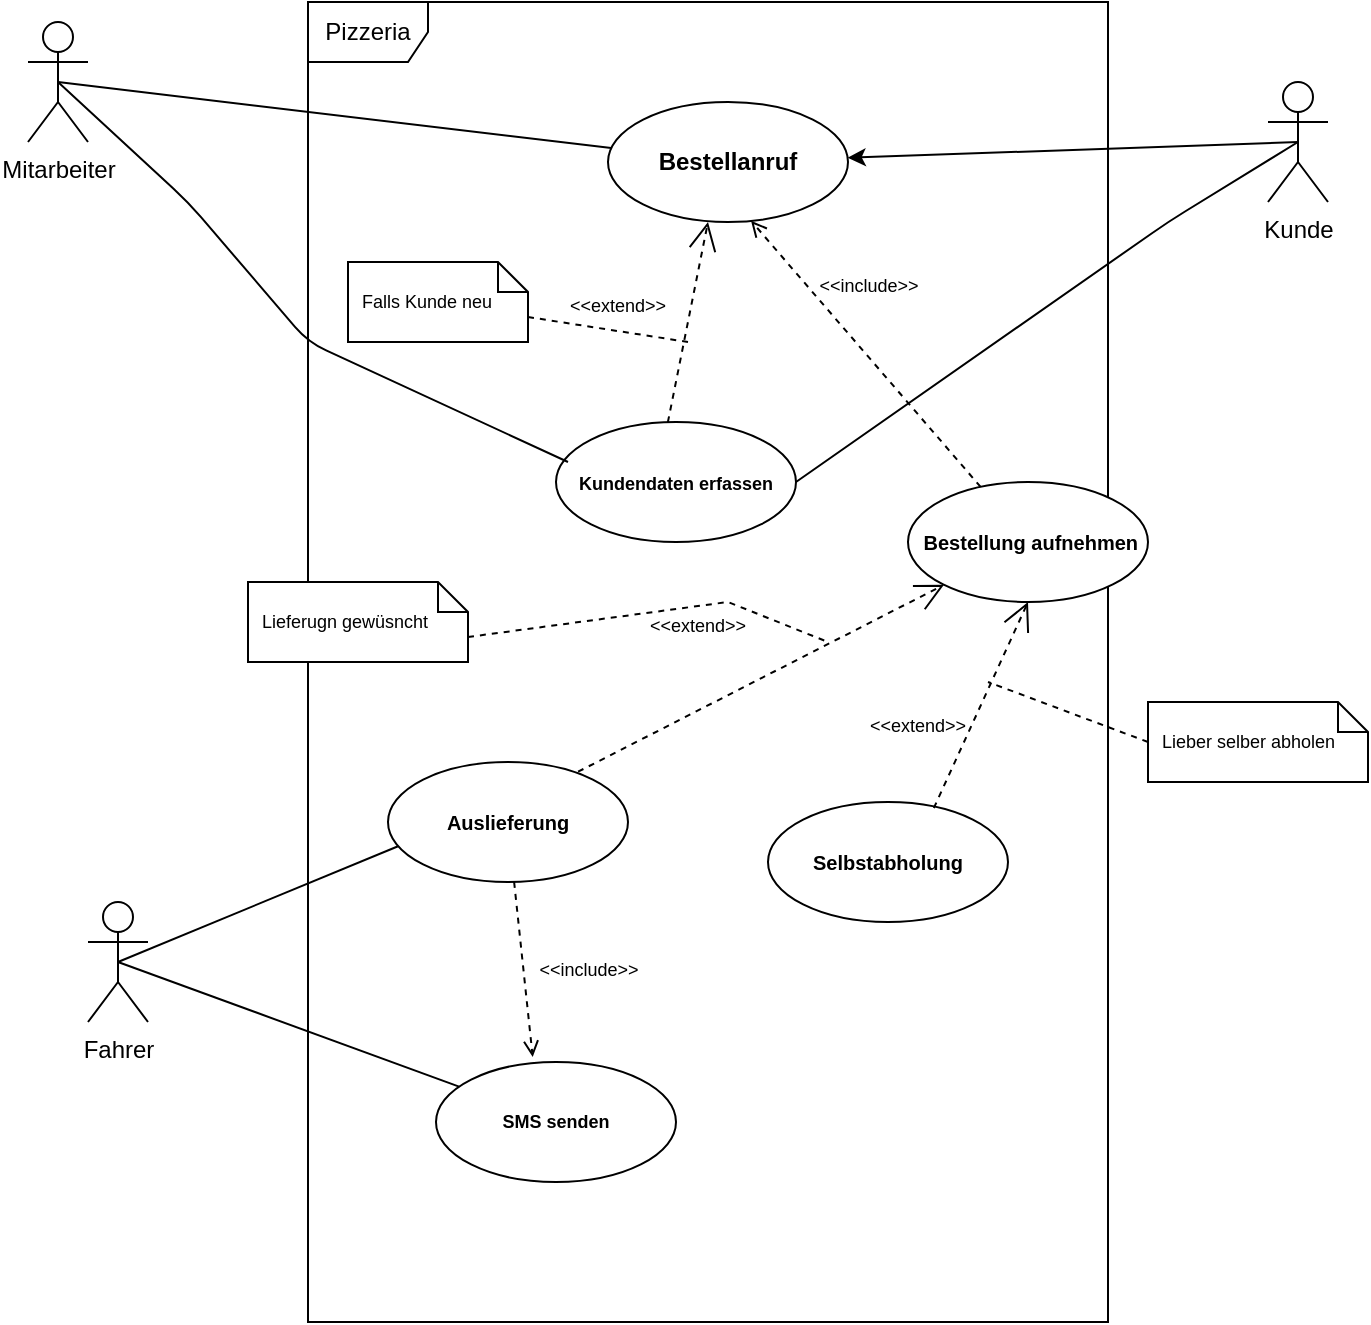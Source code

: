 <mxfile>
    <diagram id="RGaz-mn3VMSKebLSgtgN" name="Seite-1">
        <mxGraphModel dx="1057" dy="466" grid="1" gridSize="10" guides="1" tooltips="1" connect="1" arrows="1" fold="1" page="1" pageScale="1" pageWidth="827" pageHeight="1169" math="0" shadow="0">
            <root>
                <mxCell id="0"/>
                <mxCell id="1" parent="0"/>
                <mxCell id="2" value="Pizzeria" style="shape=umlFrame;whiteSpace=wrap;html=1;" vertex="1" parent="1">
                    <mxGeometry x="230" y="390" width="400" height="660" as="geometry"/>
                </mxCell>
                <mxCell id="3" value="Fahrer" style="shape=umlActor;verticalLabelPosition=bottom;verticalAlign=top;html=1;" vertex="1" parent="1">
                    <mxGeometry x="120" y="840" width="30" height="60" as="geometry"/>
                </mxCell>
                <mxCell id="20" style="edgeStyle=none;html=1;exitX=0.5;exitY=0.5;exitDx=0;exitDy=0;exitPerimeter=0;" edge="1" parent="1" source="4" target="15">
                    <mxGeometry relative="1" as="geometry"/>
                </mxCell>
                <mxCell id="4" value="Kunde" style="shape=umlActor;verticalLabelPosition=bottom;verticalAlign=top;html=1;" vertex="1" parent="1">
                    <mxGeometry x="710" y="430" width="30" height="60" as="geometry"/>
                </mxCell>
                <mxCell id="5" value="Mitarbeiter" style="shape=umlActor;verticalLabelPosition=bottom;verticalAlign=top;html=1;" vertex="1" parent="1">
                    <mxGeometry x="90" y="400" width="30" height="60" as="geometry"/>
                </mxCell>
                <mxCell id="15" value="Bestellanruf" style="shape=ellipse;html=1;strokeWidth=1;fontStyle=1;whiteSpace=wrap;align=center;perimeter=ellipsePerimeter;" vertex="1" parent="1">
                    <mxGeometry x="380" y="440" width="120" height="60" as="geometry"/>
                </mxCell>
                <mxCell id="19" value="" style="edgeStyle=none;html=1;endArrow=none;verticalAlign=bottom;entryX=0.5;entryY=0.5;entryDx=0;entryDy=0;entryPerimeter=0;" edge="1" parent="1" source="15" target="5">
                    <mxGeometry width="160" relative="1" as="geometry">
                        <mxPoint x="500" y="439.58" as="sourcePoint"/>
                        <mxPoint x="660" y="439.58" as="targetPoint"/>
                    </mxGeometry>
                </mxCell>
                <mxCell id="21" value="&lt;font style=&quot;font-size: 9px;&quot;&gt;Kundendaten erfassen&lt;/font&gt;" style="shape=ellipse;html=1;strokeWidth=1;fontStyle=1;whiteSpace=wrap;align=center;perimeter=ellipsePerimeter;" vertex="1" parent="1">
                    <mxGeometry x="354" y="600" width="120" height="60" as="geometry"/>
                </mxCell>
                <mxCell id="28" value="" style="edgeStyle=none;html=1;endArrow=none;verticalAlign=bottom;fontSize=9;exitX=1;exitY=0.5;exitDx=0;exitDy=0;entryX=0.5;entryY=0.5;entryDx=0;entryDy=0;entryPerimeter=0;" edge="1" parent="1" source="21" target="4">
                    <mxGeometry width="160" relative="1" as="geometry">
                        <mxPoint x="570" y="470" as="sourcePoint"/>
                        <mxPoint x="730" y="470" as="targetPoint"/>
                        <Array as="points">
                            <mxPoint x="660" y="500"/>
                        </Array>
                    </mxGeometry>
                </mxCell>
                <mxCell id="29" value="Falls Kunde neu" style="shape=note;size=15;spacingLeft=5;align=left;whiteSpace=wrap;strokeWidth=1;fontSize=9;" vertex="1" parent="1">
                    <mxGeometry x="250" y="520" width="90" height="40" as="geometry"/>
                </mxCell>
                <mxCell id="30" value="&amp;lt;&amp;lt;extend&amp;gt;&amp;gt;" style="align=right;html=1;verticalAlign=bottom;rounded=0;labelBackgroundColor=none;endArrow=open;endSize=12;dashed=1;fontSize=9;entryX=0.5;entryY=1;entryDx=0;entryDy=0;" edge="1" parent="1">
                    <mxGeometry x="-0.037" y="10" relative="1" as="geometry">
                        <mxPoint x="430" y="500" as="targetPoint"/>
                        <mxPoint x="409.932" y="600.147" as="sourcePoint"/>
                        <mxPoint as="offset"/>
                    </mxGeometry>
                </mxCell>
                <mxCell id="31" value="" style="edgeStyle=none;html=1;endArrow=none;rounded=0;labelBackgroundColor=none;dashed=1;exitX=0;exitY=0;fontSize=9;exitDx=90;exitDy=27.5;exitPerimeter=0;" edge="1" source="29" parent="1">
                    <mxGeometry relative="1" as="geometry">
                        <mxPoint x="420" y="560" as="targetPoint"/>
                    </mxGeometry>
                </mxCell>
                <mxCell id="34" value="&lt;font size=&quot;1&quot;&gt;&amp;nbsp;Bestellung aufnehmen&lt;/font&gt;" style="shape=ellipse;html=1;strokeWidth=1;fontStyle=1;whiteSpace=wrap;align=center;perimeter=ellipsePerimeter;" vertex="1" parent="1">
                    <mxGeometry x="530" y="630" width="120" height="60" as="geometry"/>
                </mxCell>
                <mxCell id="35" value="&lt;font size=&quot;1&quot;&gt;Auslieferung&lt;/font&gt;" style="shape=ellipse;html=1;strokeWidth=1;fontStyle=1;whiteSpace=wrap;align=center;perimeter=ellipsePerimeter;" vertex="1" parent="1">
                    <mxGeometry x="270" y="770" width="120" height="60" as="geometry"/>
                </mxCell>
                <mxCell id="36" value="&lt;font size=&quot;1&quot;&gt;Selbstabholung&lt;/font&gt;" style="shape=ellipse;html=1;strokeWidth=1;fontStyle=1;whiteSpace=wrap;align=center;perimeter=ellipsePerimeter;" vertex="1" parent="1">
                    <mxGeometry x="460" y="790" width="120" height="60" as="geometry"/>
                </mxCell>
                <mxCell id="37" value="&amp;lt;&amp;lt;include&amp;gt;&amp;gt;" style="edgeStyle=none;html=1;endArrow=open;verticalAlign=bottom;dashed=1;labelBackgroundColor=none;fontSize=9;entryX=0.596;entryY=0.99;entryDx=0;entryDy=0;entryPerimeter=0;" edge="1" parent="1" source="34" target="15">
                    <mxGeometry x="0.215" y="-18" width="160" relative="1" as="geometry">
                        <mxPoint x="470" y="570" as="sourcePoint"/>
                        <mxPoint x="630" y="570" as="targetPoint"/>
                        <mxPoint as="offset"/>
                    </mxGeometry>
                </mxCell>
                <mxCell id="38" value="" style="edgeStyle=none;html=1;endArrow=none;verticalAlign=bottom;fontSize=9;exitX=0.5;exitY=0.5;exitDx=0;exitDy=0;exitPerimeter=0;" edge="1" parent="1" source="5">
                    <mxGeometry width="160" relative="1" as="geometry">
                        <mxPoint x="200" y="620" as="sourcePoint"/>
                        <mxPoint x="360" y="620" as="targetPoint"/>
                        <Array as="points">
                            <mxPoint x="170" y="490"/>
                            <mxPoint x="230" y="560"/>
                        </Array>
                    </mxGeometry>
                </mxCell>
                <mxCell id="40" value="Lieber selber abholen" style="shape=note;size=15;spacingLeft=5;align=left;whiteSpace=wrap;strokeWidth=1;fontSize=9;" vertex="1" parent="1">
                    <mxGeometry x="650" y="740" width="110" height="40" as="geometry"/>
                </mxCell>
                <mxCell id="41" value="&amp;lt;&amp;lt;extend&amp;gt;&amp;gt;" style="align=right;html=1;verticalAlign=bottom;rounded=0;labelBackgroundColor=none;endArrow=open;endSize=12;dashed=1;fontSize=9;entryX=0.5;entryY=1;entryDx=0;entryDy=0;exitX=0.691;exitY=0.05;exitDx=0;exitDy=0;exitPerimeter=0;" edge="1" parent="1" source="36" target="34">
                    <mxGeometry x="-0.345" y="-2" relative="1" as="geometry">
                        <mxPoint x="650" y="769" as="targetPoint"/>
                        <mxPoint x="810" y="769" as="sourcePoint"/>
                        <mxPoint as="offset"/>
                    </mxGeometry>
                </mxCell>
                <mxCell id="42" value="" style="edgeStyle=none;html=1;endArrow=none;rounded=0;labelBackgroundColor=none;dashed=1;fontSize=9;exitX=0;exitY=0.5;exitDx=0;exitDy=0;exitPerimeter=0;" edge="1" source="40" parent="1">
                    <mxGeometry relative="1" as="geometry">
                        <mxPoint x="570" y="730" as="targetPoint"/>
                        <mxPoint x="660" y="710" as="sourcePoint"/>
                    </mxGeometry>
                </mxCell>
                <mxCell id="46" value="Lieferugn gewüsncht" style="shape=note;size=15;spacingLeft=5;align=left;whiteSpace=wrap;strokeWidth=1;fontSize=9;" vertex="1" parent="1">
                    <mxGeometry x="200" y="680" width="110" height="40" as="geometry"/>
                </mxCell>
                <mxCell id="47" value="&amp;lt;&amp;lt;extend&amp;gt;&amp;gt;" style="align=right;html=1;verticalAlign=bottom;rounded=0;labelBackgroundColor=none;endArrow=open;endSize=12;dashed=1;fontSize=9;exitX=0.792;exitY=0.081;exitDx=0;exitDy=0;exitPerimeter=0;" edge="1" parent="1" source="35" target="34">
                    <mxGeometry x="0.024" y="19" relative="1" as="geometry">
                        <mxPoint x="140" y="799" as="targetPoint"/>
                        <mxPoint x="300" y="799" as="sourcePoint"/>
                        <mxPoint as="offset"/>
                    </mxGeometry>
                </mxCell>
                <mxCell id="48" value="" style="edgeStyle=none;html=1;endArrow=none;rounded=0;labelBackgroundColor=none;dashed=1;exitX=0;exitY=0;fontSize=9;exitDx=110;exitDy=27.5;exitPerimeter=0;" edge="1" source="46" parent="1">
                    <mxGeometry relative="1" as="geometry">
                        <mxPoint x="490" y="710" as="targetPoint"/>
                        <Array as="points">
                            <mxPoint x="440" y="690"/>
                        </Array>
                    </mxGeometry>
                </mxCell>
                <mxCell id="50" value="SMS senden" style="shape=ellipse;html=1;strokeWidth=1;fontStyle=1;whiteSpace=wrap;align=center;perimeter=ellipsePerimeter;fontSize=9;" vertex="1" parent="1">
                    <mxGeometry x="294" y="920" width="120" height="60" as="geometry"/>
                </mxCell>
                <mxCell id="51" value="" style="edgeStyle=none;html=1;endArrow=none;verticalAlign=bottom;fontSize=9;entryX=0.042;entryY=0.702;entryDx=0;entryDy=0;entryPerimeter=0;exitX=0.5;exitY=0.5;exitDx=0;exitDy=0;exitPerimeter=0;" edge="1" parent="1" source="3" target="35">
                    <mxGeometry width="160" relative="1" as="geometry">
                        <mxPoint x="160" y="809.5" as="sourcePoint"/>
                        <mxPoint x="270" y="810" as="targetPoint"/>
                        <Array as="points"/>
                    </mxGeometry>
                </mxCell>
                <mxCell id="52" value="&amp;lt;&amp;lt;include&amp;gt;&amp;gt;" style="edgeStyle=none;html=1;endArrow=open;verticalAlign=bottom;dashed=1;labelBackgroundColor=none;fontSize=9;entryX=0.403;entryY=-0.041;entryDx=0;entryDy=0;entryPerimeter=0;" edge="1" parent="1" source="35" target="50">
                    <mxGeometry x="0.258" y="31" width="160" relative="1" as="geometry">
                        <mxPoint x="280" y="860" as="sourcePoint"/>
                        <mxPoint x="440" y="860" as="targetPoint"/>
                        <mxPoint as="offset"/>
                    </mxGeometry>
                </mxCell>
                <mxCell id="53" value="" style="edgeStyle=none;html=1;endArrow=none;verticalAlign=bottom;fontSize=9;exitX=0.5;exitY=0.5;exitDx=0;exitDy=0;exitPerimeter=0;" edge="1" parent="1" source="3" target="50">
                    <mxGeometry width="160" relative="1" as="geometry">
                        <mxPoint x="140" y="880" as="sourcePoint"/>
                        <mxPoint x="190" y="1000" as="targetPoint"/>
                    </mxGeometry>
                </mxCell>
            </root>
        </mxGraphModel>
    </diagram>
</mxfile>